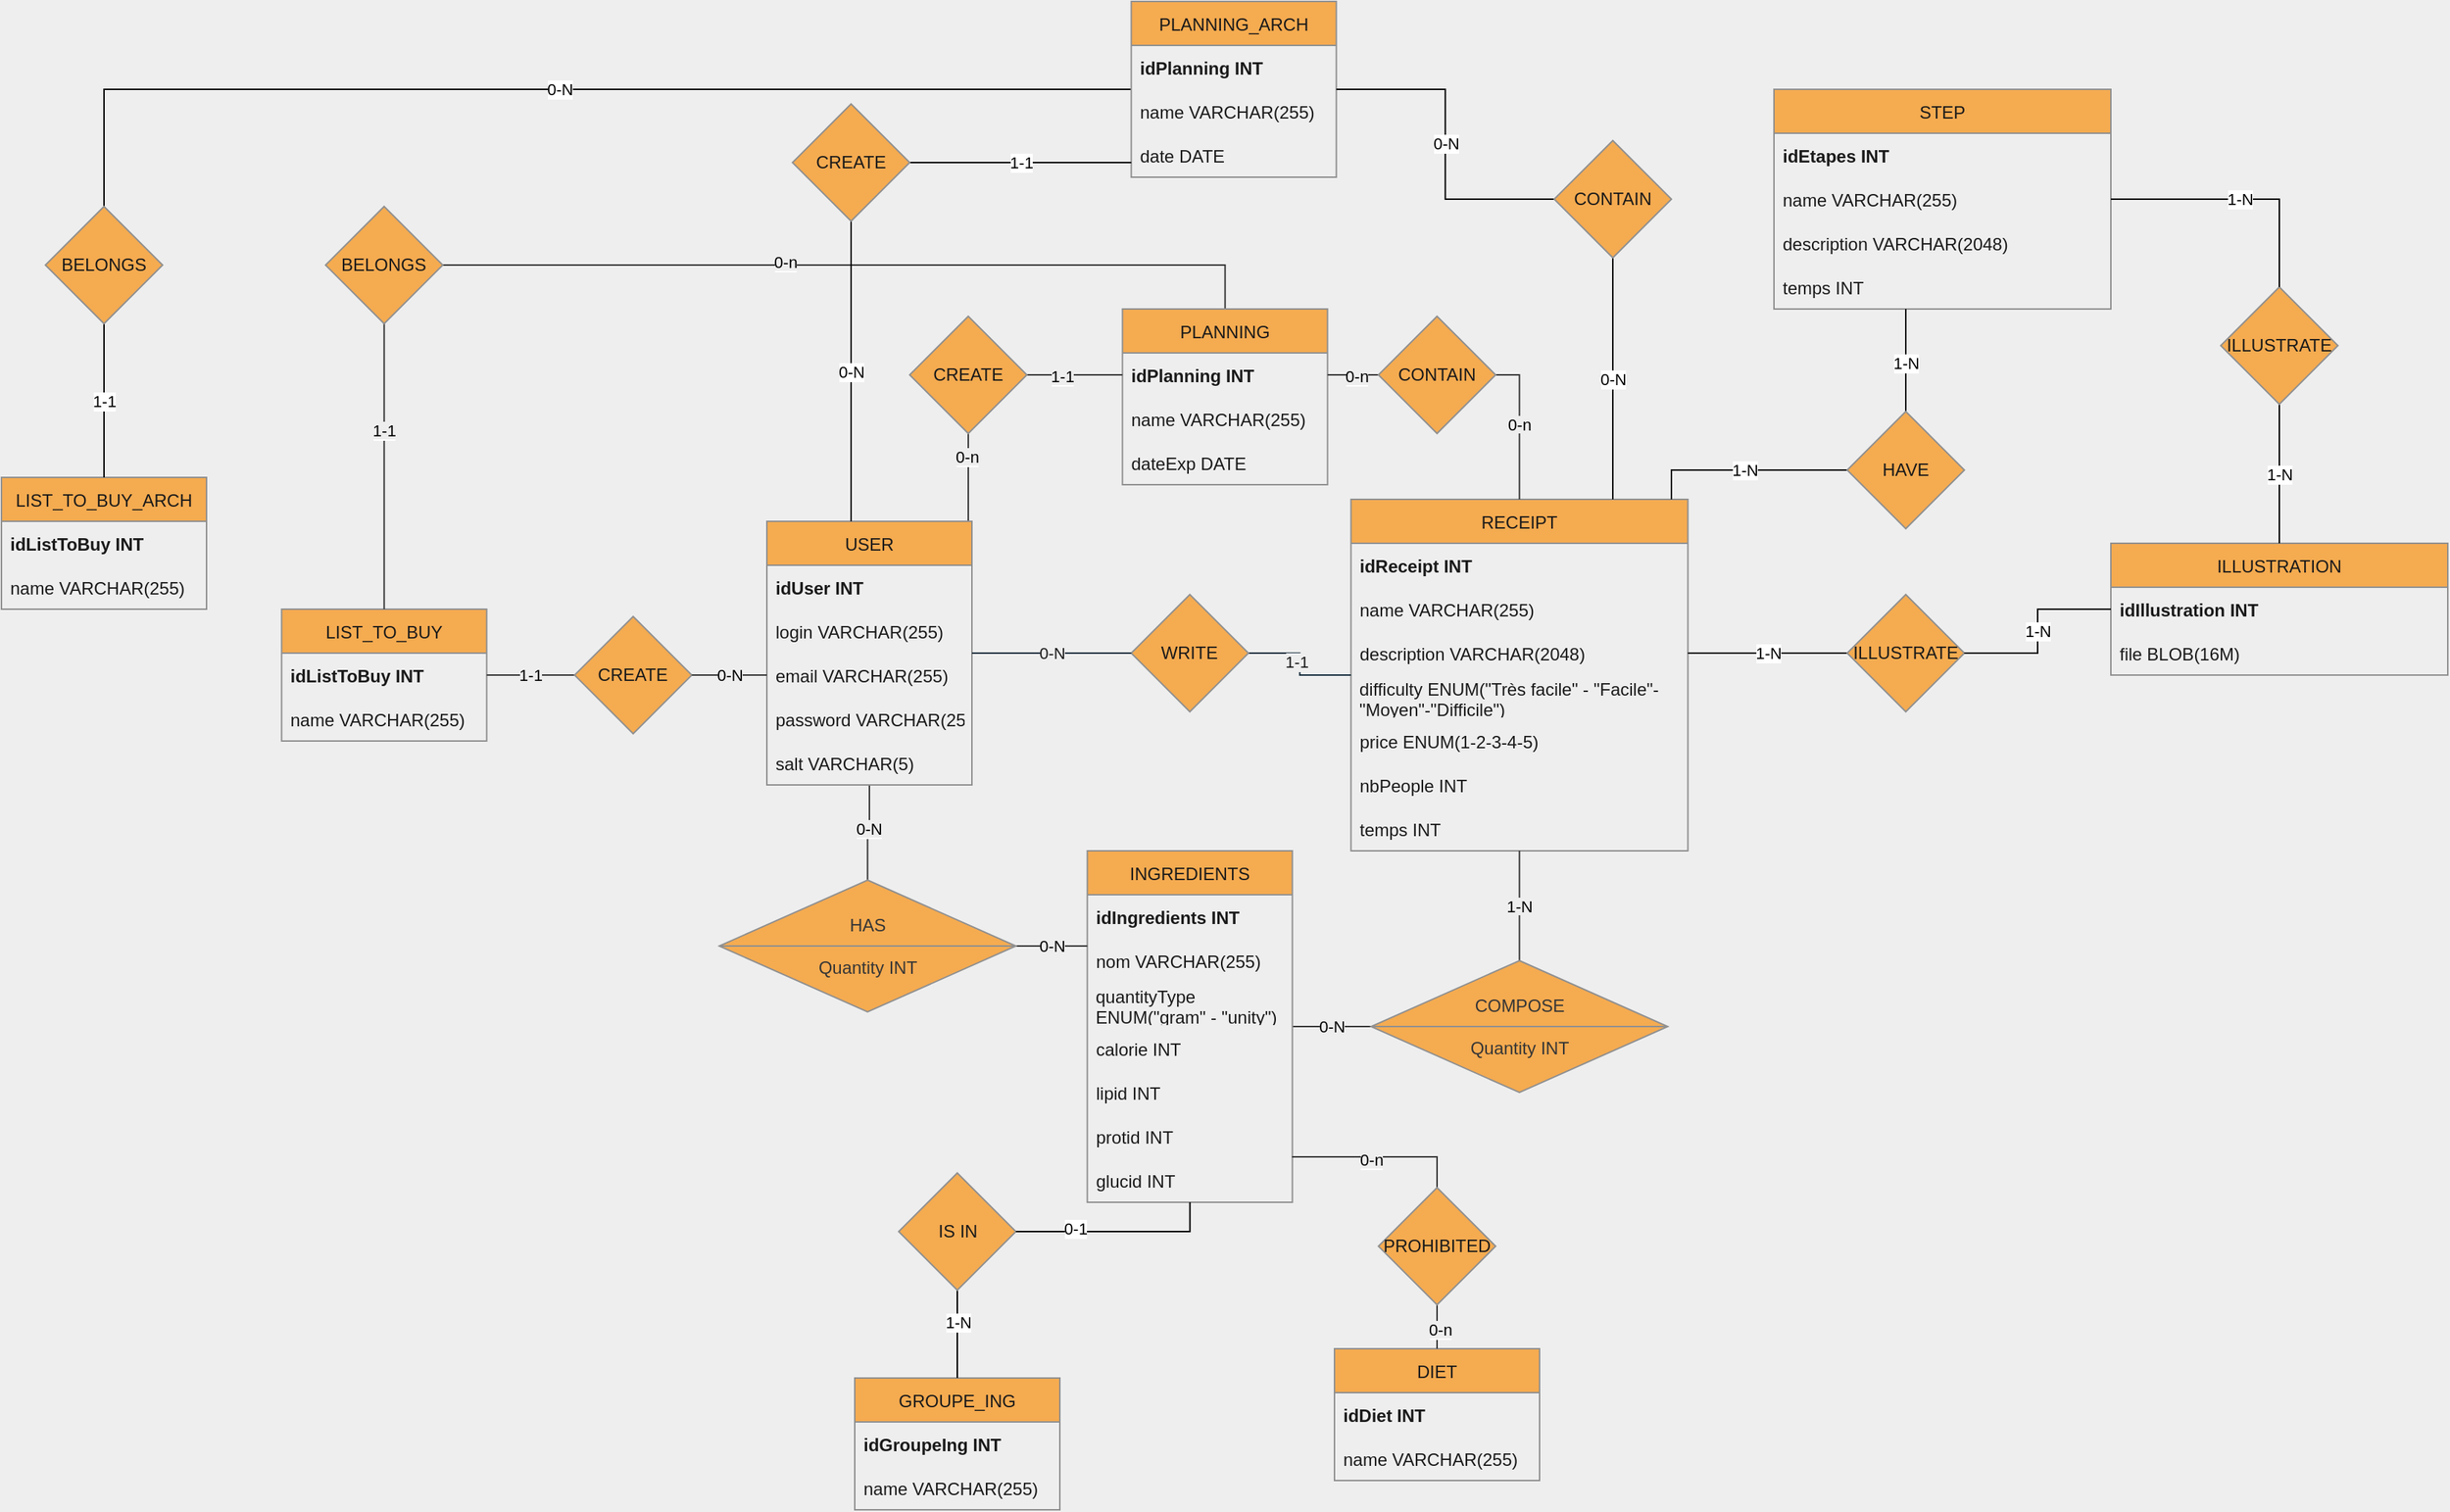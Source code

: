 <mxfile version="15.7.4" type="device"><diagram id="rFgYgqBjpNmbQjI6IxMQ" name="Page-1"><mxGraphModel dx="1877" dy="793" grid="1" gridSize="10" guides="1" tooltips="1" connect="1" arrows="1" fold="1" page="1" pageScale="1" pageWidth="827" pageHeight="1169" background="#EEEEEE" math="0" shadow="0"><root><mxCell id="0"/><mxCell id="1" parent="0"/><mxCell id="5yWl3aWnX0B7hsa8bxZU-1" value="RECEIPT" style="swimlane;fontStyle=0;childLayout=stackLayout;horizontal=1;startSize=30;horizontalStack=0;resizeParent=1;resizeParentMax=0;resizeLast=0;collapsible=1;marginBottom=0;fillColor=#F5AB50;strokeColor=#909090;fontColor=#1A1A1A;" parent="1" vertex="1"><mxGeometry x="431.25" y="380" width="230" height="240" as="geometry"/></mxCell><mxCell id="5yWl3aWnX0B7hsa8bxZU-2" value="idReceipt INT" style="text;strokeColor=none;fillColor=none;align=left;verticalAlign=middle;spacingLeft=4;spacingRight=4;overflow=hidden;points=[[0,0.5],[1,0.5]];portConstraint=eastwest;rotatable=0;fontStyle=1;fontColor=#1A1A1A;" parent="5yWl3aWnX0B7hsa8bxZU-1" vertex="1"><mxGeometry y="30" width="230" height="30" as="geometry"/></mxCell><mxCell id="5yWl3aWnX0B7hsa8bxZU-3" value="name VARCHAR(255)" style="text;strokeColor=none;fillColor=none;align=left;verticalAlign=middle;spacingLeft=4;spacingRight=4;overflow=hidden;points=[[0,0.5],[1,0.5]];portConstraint=eastwest;rotatable=0;fontColor=#1A1A1A;" parent="5yWl3aWnX0B7hsa8bxZU-1" vertex="1"><mxGeometry y="60" width="230" height="30" as="geometry"/></mxCell><mxCell id="5yWl3aWnX0B7hsa8bxZU-4" value="description VARCHAR(2048)" style="text;strokeColor=none;fillColor=none;align=left;verticalAlign=middle;spacingLeft=4;spacingRight=4;overflow=hidden;points=[[0,0.5],[1,0.5]];portConstraint=eastwest;rotatable=0;fontColor=#1A1A1A;" parent="5yWl3aWnX0B7hsa8bxZU-1" vertex="1"><mxGeometry y="90" width="230" height="30" as="geometry"/></mxCell><mxCell id="qTdNVKW0mfuUtBXvGdCX-17" value="difficulty ENUM(&quot;Très facile&quot; - &quot;Facile&quot;-&quot;Moyen&quot;-&quot;Difficile&quot;)" style="text;strokeColor=none;fillColor=none;align=left;verticalAlign=middle;spacingLeft=4;spacingRight=4;overflow=hidden;points=[[0,0.5],[1,0.5]];portConstraint=eastwest;rotatable=0;fontColor=#1A1A1A;whiteSpace=wrap;" parent="5yWl3aWnX0B7hsa8bxZU-1" vertex="1"><mxGeometry y="120" width="230" height="30" as="geometry"/></mxCell><mxCell id="qTdNVKW0mfuUtBXvGdCX-18" value="price ENUM(1-2-3-4-5)" style="text;strokeColor=none;fillColor=none;align=left;verticalAlign=middle;spacingLeft=4;spacingRight=4;overflow=hidden;points=[[0,0.5],[1,0.5]];portConstraint=eastwest;rotatable=0;fontColor=#1A1A1A;" parent="5yWl3aWnX0B7hsa8bxZU-1" vertex="1"><mxGeometry y="150" width="230" height="30" as="geometry"/></mxCell><mxCell id="77" value="nbPeople INT" style="text;strokeColor=none;fillColor=none;align=left;verticalAlign=middle;spacingLeft=4;spacingRight=4;overflow=hidden;points=[[0,0.5],[1,0.5]];portConstraint=eastwest;rotatable=0;fontColor=#1A1A1A;" parent="5yWl3aWnX0B7hsa8bxZU-1" vertex="1"><mxGeometry y="180" width="230" height="30" as="geometry"/></mxCell><mxCell id="10" value="temps INT" style="text;strokeColor=none;fillColor=none;align=left;verticalAlign=middle;spacingLeft=4;spacingRight=4;overflow=hidden;points=[[0,0.5],[1,0.5]];portConstraint=eastwest;rotatable=0;fontColor=#1A1A1A;" parent="5yWl3aWnX0B7hsa8bxZU-1" vertex="1"><mxGeometry y="210" width="230" height="30" as="geometry"/></mxCell><mxCell id="35" style="edgeStyle=orthogonalEdgeStyle;rounded=0;orthogonalLoop=1;jettySize=auto;html=1;labelBackgroundColor=none;fontColor=#000000;endArrow=none;endFill=0;strokeColor=#363636;" parent="1" source="qTdNVKW0mfuUtBXvGdCX-2" target="34" edge="1"><mxGeometry relative="1" as="geometry"><Array as="points"><mxPoint x="170" y="370"/><mxPoint x="170" y="370"/></Array></mxGeometry></mxCell><mxCell id="37" value="&lt;span style=&quot;background-color: rgb(238 , 238 , 238)&quot;&gt;0-n&lt;/span&gt;" style="edgeLabel;html=1;align=center;verticalAlign=middle;resizable=0;points=[];fontColor=#000000;" parent="35" vertex="1" connectable="0"><mxGeometry x="0.464" y="1" relative="1" as="geometry"><mxPoint as="offset"/></mxGeometry></mxCell><mxCell id="52" style="edgeStyle=orthogonalEdgeStyle;rounded=0;orthogonalLoop=1;jettySize=auto;html=1;labelBackgroundColor=none;fontColor=#000000;endArrow=none;endFill=0;strokeColor=#363636;" parent="1" source="qTdNVKW0mfuUtBXvGdCX-2" target="51" edge="1"><mxGeometry relative="1" as="geometry"/></mxCell><mxCell id="53" value="&lt;span style=&quot;background-color: rgb(238 , 238 , 238)&quot;&gt;0-N&lt;/span&gt;" style="edgeLabel;html=1;align=center;verticalAlign=middle;resizable=0;points=[];fontColor=#000000;" parent="52" vertex="1" connectable="0"><mxGeometry x="-0.099" y="-1" relative="1" as="geometry"><mxPoint as="offset"/></mxGeometry></mxCell><mxCell id="qTdNVKW0mfuUtBXvGdCX-2" value="USER" style="swimlane;fontStyle=0;childLayout=stackLayout;horizontal=1;startSize=30;horizontalStack=0;resizeParent=1;resizeParentMax=0;resizeLast=0;collapsible=1;marginBottom=0;fillColor=#F5AB50;strokeColor=#909090;fontColor=#1A1A1A;" parent="1" vertex="1"><mxGeometry x="32.5" y="395" width="140" height="180" as="geometry"/></mxCell><mxCell id="23" value="idUser INT" style="text;strokeColor=none;fillColor=none;align=left;verticalAlign=middle;spacingLeft=4;spacingRight=4;overflow=hidden;points=[[0,0.5],[1,0.5]];portConstraint=eastwest;rotatable=0;fontStyle=1;fontColor=#1A1A1A;" parent="qTdNVKW0mfuUtBXvGdCX-2" vertex="1"><mxGeometry y="30" width="140" height="30" as="geometry"/></mxCell><mxCell id="qTdNVKW0mfuUtBXvGdCX-3" value="login VARCHAR(255)" style="text;strokeColor=none;fillColor=none;align=left;verticalAlign=middle;spacingLeft=4;spacingRight=4;overflow=hidden;points=[[0,0.5],[1,0.5]];portConstraint=eastwest;rotatable=0;fontStyle=0;fontColor=#1A1A1A;" parent="qTdNVKW0mfuUtBXvGdCX-2" vertex="1"><mxGeometry y="60" width="140" height="30" as="geometry"/></mxCell><mxCell id="25" value="email VARCHAR(255)" style="text;strokeColor=none;fillColor=none;align=left;verticalAlign=middle;spacingLeft=4;spacingRight=4;overflow=hidden;points=[[0,0.5],[1,0.5]];portConstraint=eastwest;rotatable=0;fontStyle=0;fontColor=#1A1A1A;" parent="qTdNVKW0mfuUtBXvGdCX-2" vertex="1"><mxGeometry y="90" width="140" height="30" as="geometry"/></mxCell><mxCell id="26" value="password VARCHAR(255)" style="text;strokeColor=none;fillColor=none;align=left;verticalAlign=middle;spacingLeft=4;spacingRight=4;overflow=hidden;points=[[0,0.5],[1,0.5]];portConstraint=eastwest;rotatable=0;fontStyle=0;fontColor=#1A1A1A;" parent="qTdNVKW0mfuUtBXvGdCX-2" vertex="1"><mxGeometry y="120" width="140" height="30" as="geometry"/></mxCell><mxCell id="24" value="salt VARCHAR(5)" style="text;strokeColor=none;fillColor=none;align=left;verticalAlign=middle;spacingLeft=4;spacingRight=4;overflow=hidden;points=[[0,0.5],[1,0.5]];portConstraint=eastwest;rotatable=0;fontStyle=0;fontColor=#1A1A1A;" parent="qTdNVKW0mfuUtBXvGdCX-2" vertex="1"><mxGeometry y="150" width="140" height="30" as="geometry"/></mxCell><mxCell id="qTdNVKW0mfuUtBXvGdCX-9" style="edgeStyle=orthogonalEdgeStyle;rounded=0;orthogonalLoop=1;jettySize=auto;html=1;endArrow=none;endFill=0;jumpStyle=none;jumpSize=6;shadow=0;sketch=0;labelBackgroundColor=#EEEEEE;strokeColor=#182E3E;fontColor=#1A1A1A;" parent="1" source="qTdNVKW0mfuUtBXvGdCX-7" target="5yWl3aWnX0B7hsa8bxZU-1" edge="1"><mxGeometry relative="1" as="geometry"/></mxCell><mxCell id="qTdNVKW0mfuUtBXvGdCX-16" value="1-1" style="edgeLabel;html=1;align=center;verticalAlign=middle;resizable=0;points=[];labelBackgroundColor=#EEEEEE;fontColor=#1A1A1A;" parent="qTdNVKW0mfuUtBXvGdCX-9" vertex="1" connectable="0"><mxGeometry x="-0.033" y="-3" relative="1" as="geometry"><mxPoint as="offset"/></mxGeometry></mxCell><mxCell id="qTdNVKW0mfuUtBXvGdCX-7" value="WRITE" style="rhombus;whiteSpace=wrap;html=1;fontColor=#1A1A1A;fillColor=#F5AB50;strokeColor=#909090;" parent="1" vertex="1"><mxGeometry x="281.25" y="445" width="80" height="80" as="geometry"/></mxCell><mxCell id="qTdNVKW0mfuUtBXvGdCX-10" value="0-N" style="edgeStyle=orthogonalEdgeStyle;rounded=0;orthogonalLoop=1;jettySize=auto;html=1;endArrow=none;endFill=0;anchorPointDirection=1;labelBackgroundColor=#EEEEEE;strokeColor=#182E3E;fontColor=#1A1A1A;" parent="1" source="qTdNVKW0mfuUtBXvGdCX-7" target="qTdNVKW0mfuUtBXvGdCX-2" edge="1"><mxGeometry x="161.25" y="415" as="geometry"/></mxCell><mxCell id="9" value="&lt;span style=&quot;background-color: rgb(238 , 238 , 238)&quot;&gt;0-N&lt;/span&gt;" style="edgeStyle=orthogonalEdgeStyle;rounded=0;orthogonalLoop=1;jettySize=auto;html=1;labelBackgroundColor=none;fontColor=#000000;endArrow=none;endFill=0;strokeColor=#363636;" parent="1" source="2" target="6" edge="1"><mxGeometry relative="1" as="geometry"/></mxCell><mxCell id="2" value="INGREDIENTS" style="swimlane;fontStyle=0;childLayout=stackLayout;horizontal=1;startSize=30;horizontalStack=0;resizeParent=1;resizeParentMax=0;resizeLast=0;collapsible=1;marginBottom=0;fillColor=#F5AB50;strokeColor=#909090;fontColor=#1A1A1A;" parent="1" vertex="1"><mxGeometry x="251.25" y="620" width="140" height="240" as="geometry"/></mxCell><mxCell id="3" value="idIngredients INT" style="text;strokeColor=none;fillColor=none;align=left;verticalAlign=middle;spacingLeft=4;spacingRight=4;overflow=hidden;points=[[0,0.5],[1,0.5]];portConstraint=eastwest;rotatable=0;fontStyle=1;fontColor=#1A1A1A;" parent="2" vertex="1"><mxGeometry y="30" width="140" height="30" as="geometry"/></mxCell><mxCell id="4" value="nom VARCHAR(255)" style="text;strokeColor=none;fillColor=none;align=left;verticalAlign=middle;spacingLeft=4;spacingRight=4;overflow=hidden;points=[[0,0.5],[1,0.5]];portConstraint=eastwest;rotatable=0;fontStyle=0;fontColor=#1A1A1A;" parent="2" vertex="1"><mxGeometry y="60" width="140" height="30" as="geometry"/></mxCell><mxCell id="54" value="quantityType ENUM(&quot;gram&quot; - &quot;unity&quot;)" style="text;strokeColor=none;fillColor=none;align=left;verticalAlign=middle;spacingLeft=4;spacingRight=4;overflow=hidden;points=[[0,0.5],[1,0.5]];portConstraint=eastwest;rotatable=0;fontStyle=0;fontColor=#1A1A1A;whiteSpace=wrap;" parent="2" vertex="1"><mxGeometry y="90" width="140" height="30" as="geometry"/></mxCell><mxCell id="12" value="calorie INT" style="text;strokeColor=none;fillColor=none;align=left;verticalAlign=middle;spacingLeft=4;spacingRight=4;overflow=hidden;points=[[0,0.5],[1,0.5]];portConstraint=eastwest;rotatable=0;fontStyle=0;fontColor=#1A1A1A;" parent="2" vertex="1"><mxGeometry y="120" width="140" height="30" as="geometry"/></mxCell><mxCell id="11" value="lipid INT" style="text;strokeColor=none;fillColor=none;align=left;verticalAlign=middle;spacingLeft=4;spacingRight=4;overflow=hidden;points=[[0,0.5],[1,0.5]];portConstraint=eastwest;rotatable=0;fontStyle=0;fontColor=#1A1A1A;" parent="2" vertex="1"><mxGeometry y="150" width="140" height="30" as="geometry"/></mxCell><mxCell id="14" value="protid INT" style="text;strokeColor=none;fillColor=none;align=left;verticalAlign=middle;spacingLeft=4;spacingRight=4;overflow=hidden;points=[[0,0.5],[1,0.5]];portConstraint=eastwest;rotatable=0;fontStyle=0;fontColor=#1A1A1A;" parent="2" vertex="1"><mxGeometry y="180" width="140" height="30" as="geometry"/></mxCell><mxCell id="13" value="glucid INT" style="text;strokeColor=none;fillColor=none;align=left;verticalAlign=middle;spacingLeft=4;spacingRight=4;overflow=hidden;points=[[0,0.5],[1,0.5]];portConstraint=eastwest;rotatable=0;fontStyle=0;fontColor=#1A1A1A;" parent="2" vertex="1"><mxGeometry y="210" width="140" height="30" as="geometry"/></mxCell><mxCell id="7" value="&lt;font style=&quot;background-color: rgb(238 , 238 , 238)&quot;&gt;1-N&lt;/font&gt;" style="edgeStyle=orthogonalEdgeStyle;rounded=0;orthogonalLoop=1;jettySize=auto;html=1;exitX=0.5;exitY=0;exitDx=0;exitDy=0;strokeColor=#363636;endArrow=none;endFill=0;labelBackgroundColor=none;fontColor=#000000;" parent="1" source="6" target="5yWl3aWnX0B7hsa8bxZU-1" edge="1"><mxGeometry relative="1" as="geometry"/></mxCell><mxCell id="6" value="COMPOSE&lt;br&gt;&lt;br&gt;Quantity INT" style="shape=sortShape;perimeter=rhombusPerimeter;whiteSpace=wrap;html=1;fillColor=#F5AB50;strokeColor=#909090;fontColor=#363636;" parent="1" vertex="1"><mxGeometry x="445" y="695" width="202.5" height="90" as="geometry"/></mxCell><mxCell id="15" value="DIET" style="swimlane;fontStyle=0;childLayout=stackLayout;horizontal=1;startSize=30;horizontalStack=0;resizeParent=1;resizeParentMax=0;resizeLast=0;collapsible=1;marginBottom=0;fillColor=#F5AB50;strokeColor=#909090;fontColor=#1A1A1A;" parent="1" vertex="1"><mxGeometry x="420" y="960" width="140" height="90" as="geometry"/></mxCell><mxCell id="16" value="idDiet INT" style="text;strokeColor=none;fillColor=none;align=left;verticalAlign=middle;spacingLeft=4;spacingRight=4;overflow=hidden;points=[[0,0.5],[1,0.5]];portConstraint=eastwest;rotatable=0;fontStyle=1;fontColor=#1A1A1A;" parent="15" vertex="1"><mxGeometry y="30" width="140" height="30" as="geometry"/></mxCell><mxCell id="17" value="name VARCHAR(255)" style="text;strokeColor=none;fillColor=none;align=left;verticalAlign=middle;spacingLeft=4;spacingRight=4;overflow=hidden;points=[[0,0.5],[1,0.5]];portConstraint=eastwest;rotatable=0;fontStyle=0;fontColor=#1A1A1A;" parent="15" vertex="1"><mxGeometry y="60" width="140" height="30" as="geometry"/></mxCell><mxCell id="19" style="edgeStyle=orthogonalEdgeStyle;rounded=0;orthogonalLoop=1;jettySize=auto;html=1;labelBackgroundColor=none;fontColor=#000000;endArrow=none;endFill=0;strokeColor=#363636;entryX=0.998;entryY=-0.033;entryDx=0;entryDy=0;entryPerimeter=0;" parent="1" source="18" target="13" edge="1"><mxGeometry relative="1" as="geometry"><Array as="points"><mxPoint x="490" y="829"/></Array></mxGeometry></mxCell><mxCell id="20" value="&lt;span style=&quot;background-color: rgb(238 , 238 , 238)&quot;&gt;0-n&lt;/span&gt;" style="edgeLabel;html=1;align=center;verticalAlign=middle;resizable=0;points=[];fontColor=#000000;" parent="19" vertex="1" connectable="0"><mxGeometry x="0.111" y="2" relative="1" as="geometry"><mxPoint as="offset"/></mxGeometry></mxCell><mxCell id="21" style="edgeStyle=orthogonalEdgeStyle;rounded=0;orthogonalLoop=1;jettySize=auto;html=1;labelBackgroundColor=none;fontColor=#000000;endArrow=none;endFill=0;strokeColor=#363636;" parent="1" source="18" target="15" edge="1"><mxGeometry relative="1" as="geometry"/></mxCell><mxCell id="22" value="&lt;span style=&quot;background-color: rgb(238 , 238 , 238)&quot;&gt;0-n&lt;/span&gt;" style="edgeLabel;html=1;align=center;verticalAlign=middle;resizable=0;points=[];fontColor=#000000;" parent="21" vertex="1" connectable="0"><mxGeometry x="-0.083" y="-2" relative="1" as="geometry"><mxPoint as="offset"/></mxGeometry></mxCell><mxCell id="18" value="PROHIBITED" style="rhombus;whiteSpace=wrap;html=1;fontColor=#1A1A1A;fillColor=#F5AB50;strokeColor=#909090;" parent="1" vertex="1"><mxGeometry x="450" y="850" width="80" height="80" as="geometry"/></mxCell><mxCell id="72" style="edgeStyle=orthogonalEdgeStyle;rounded=0;orthogonalLoop=1;jettySize=auto;html=1;labelBackgroundColor=none;fontColor=#000000;endArrow=none;endFill=0;strokeColor=#363636;" parent="1" source="30" target="73" edge="1"><mxGeometry relative="1" as="geometry"><mxPoint x="-87.5" y="225" as="targetPoint"/><Array as="points"><mxPoint x="345" y="220"/></Array></mxGeometry></mxCell><mxCell id="76" value="&lt;span style=&quot;background-color: rgb(238 , 238 , 238)&quot;&gt;0-n&lt;/span&gt;" style="edgeLabel;html=1;align=center;verticalAlign=middle;resizable=0;points=[];fontColor=#000000;" parent="72" vertex="1" connectable="0"><mxGeometry x="0.178" y="-2" relative="1" as="geometry"><mxPoint x="1" as="offset"/></mxGeometry></mxCell><mxCell id="114" value="0-N" style="edgeStyle=orthogonalEdgeStyle;rounded=0;orthogonalLoop=1;jettySize=auto;html=1;labelBackgroundColor=#FFFFFF;fontColor=#000000;endArrow=none;endFill=0;strokeColor=#050505;" parent="1" source="121" target="112" edge="1"><mxGeometry relative="1" as="geometry"><Array as="points"><mxPoint x="-420" y="100"/></Array></mxGeometry></mxCell><mxCell id="30" value="PLANNING" style="swimlane;fontStyle=0;childLayout=stackLayout;horizontal=1;startSize=30;horizontalStack=0;resizeParent=1;resizeParentMax=0;resizeLast=0;collapsible=1;marginBottom=0;fillColor=#F5AB50;strokeColor=#909090;fontColor=#1A1A1A;" parent="1" vertex="1"><mxGeometry x="275.25" y="250" width="140" height="120" as="geometry"/></mxCell><mxCell id="31" value="idPlanning INT" style="text;strokeColor=none;fillColor=none;align=left;verticalAlign=middle;spacingLeft=4;spacingRight=4;overflow=hidden;points=[[0,0.5],[1,0.5]];portConstraint=eastwest;rotatable=0;fontStyle=1;fontColor=#1A1A1A;" parent="30" vertex="1"><mxGeometry y="30" width="140" height="30" as="geometry"/></mxCell><mxCell id="108" value="name VARCHAR(255)" style="text;strokeColor=none;fillColor=none;align=left;verticalAlign=middle;spacingLeft=4;spacingRight=4;overflow=hidden;points=[[0,0.5],[1,0.5]];portConstraint=eastwest;rotatable=0;fontStyle=0;fontColor=#1A1A1A;" parent="30" vertex="1"><mxGeometry y="60" width="140" height="30" as="geometry"/></mxCell><mxCell id="32" value="dateExp DATE" style="text;strokeColor=none;fillColor=none;align=left;verticalAlign=middle;spacingLeft=4;spacingRight=4;overflow=hidden;points=[[0,0.5],[1,0.5]];portConstraint=eastwest;rotatable=0;fontStyle=0;fontColor=#1A1A1A;" parent="30" vertex="1"><mxGeometry y="90" width="140" height="30" as="geometry"/></mxCell><mxCell id="36" style="edgeStyle=orthogonalEdgeStyle;rounded=0;orthogonalLoop=1;jettySize=auto;html=1;labelBackgroundColor=none;fontColor=#000000;endArrow=none;endFill=0;strokeColor=#363636;" parent="1" source="34" target="31" edge="1"><mxGeometry relative="1" as="geometry"/></mxCell><mxCell id="38" value="&lt;span style=&quot;background-color: rgb(238 , 238 , 238)&quot;&gt;1-1&lt;/span&gt;" style="edgeLabel;html=1;align=center;verticalAlign=middle;resizable=0;points=[];fontColor=#000000;" parent="36" vertex="1" connectable="0"><mxGeometry x="-0.274" y="-1" relative="1" as="geometry"><mxPoint as="offset"/></mxGeometry></mxCell><mxCell id="34" value="CREATE" style="rhombus;whiteSpace=wrap;html=1;fontColor=#1A1A1A;fillColor=#F5AB50;strokeColor=#909090;" parent="1" vertex="1"><mxGeometry x="130" y="255" width="80" height="80" as="geometry"/></mxCell><mxCell id="41" style="edgeStyle=orthogonalEdgeStyle;rounded=0;orthogonalLoop=1;jettySize=auto;html=1;labelBackgroundColor=none;fontColor=#000000;endArrow=none;endFill=0;strokeColor=#363636;" parent="1" source="40" target="31" edge="1"><mxGeometry relative="1" as="geometry"/></mxCell><mxCell id="44" value="&lt;span style=&quot;background-color: rgb(238 , 238 , 238)&quot;&gt;0-n&lt;/span&gt;" style="edgeLabel;html=1;align=center;verticalAlign=middle;resizable=0;points=[];fontColor=#000000;" parent="41" vertex="1" connectable="0"><mxGeometry x="0.088" y="-1" relative="1" as="geometry"><mxPoint as="offset"/></mxGeometry></mxCell><mxCell id="45" value="&lt;span style=&quot;background-color: rgb(238 , 238 , 238)&quot;&gt;0-n&lt;/span&gt;" style="edgeStyle=orthogonalEdgeStyle;rounded=0;orthogonalLoop=1;jettySize=auto;html=1;labelBackgroundColor=none;fontColor=#000000;endArrow=none;endFill=0;strokeColor=#363636;" parent="1" source="40" target="5yWl3aWnX0B7hsa8bxZU-1" edge="1"><mxGeometry relative="1" as="geometry"><Array as="points"><mxPoint x="546.25" y="355"/><mxPoint x="546.25" y="355"/></Array></mxGeometry></mxCell><mxCell id="40" value="CONTAIN" style="rhombus;whiteSpace=wrap;html=1;fontColor=#1A1A1A;fillColor=#F5AB50;strokeColor=#909090;" parent="1" vertex="1"><mxGeometry x="450" y="255" width="80" height="80" as="geometry"/></mxCell><mxCell id="50" value="&lt;span style=&quot;background-color: rgb(238 , 238 , 238)&quot;&gt;0-N&lt;/span&gt;" style="edgeStyle=orthogonalEdgeStyle;rounded=0;orthogonalLoop=1;jettySize=auto;html=1;labelBackgroundColor=none;fontColor=#000000;endArrow=none;endFill=0;strokeColor=#363636;" parent="1" source="51" target="2" edge="1"><mxGeometry relative="1" as="geometry"><mxPoint x="201.25" y="925" as="sourcePoint"/><Array as="points"><mxPoint x="240" y="685"/><mxPoint x="240" y="685"/></Array></mxGeometry></mxCell><mxCell id="51" value="HAS&lt;br&gt;&lt;br&gt;Quantity INT" style="shape=sortShape;perimeter=rhombusPerimeter;whiteSpace=wrap;html=1;fillColor=#F5AB50;strokeColor=#909090;fontColor=#363636;" parent="1" vertex="1"><mxGeometry y="640" width="202.5" height="90" as="geometry"/></mxCell><mxCell id="55" value="LIST_TO_BUY" style="swimlane;fontStyle=0;childLayout=stackLayout;horizontal=1;startSize=30;horizontalStack=0;resizeParent=1;resizeParentMax=0;resizeLast=0;collapsible=1;marginBottom=0;fillColor=#F5AB50;strokeColor=#909090;fontColor=#1A1A1A;" parent="1" vertex="1"><mxGeometry x="-298.75" y="455" width="140" height="90" as="geometry"/></mxCell><mxCell id="56" value="idListToBuy INT" style="text;strokeColor=none;fillColor=none;align=left;verticalAlign=middle;spacingLeft=4;spacingRight=4;overflow=hidden;points=[[0,0.5],[1,0.5]];portConstraint=eastwest;rotatable=0;fontStyle=1;fontColor=#1A1A1A;" parent="55" vertex="1"><mxGeometry y="30" width="140" height="30" as="geometry"/></mxCell><mxCell id="60" value="name VARCHAR(255)" style="text;strokeColor=none;fillColor=none;align=left;verticalAlign=middle;spacingLeft=4;spacingRight=4;overflow=hidden;points=[[0,0.5],[1,0.5]];portConstraint=eastwest;rotatable=0;fontStyle=0;fontColor=#1A1A1A;" parent="55" vertex="1"><mxGeometry y="60" width="140" height="30" as="geometry"/></mxCell><mxCell id="63" value="&lt;span style=&quot;background-color: rgb(238 , 238 , 238)&quot;&gt;1-1&lt;/span&gt;" style="edgeStyle=orthogonalEdgeStyle;rounded=0;orthogonalLoop=1;jettySize=auto;html=1;labelBackgroundColor=none;fontColor=#000000;endArrow=none;endFill=0;strokeColor=#363636;" parent="1" source="61" target="55" edge="1"><mxGeometry relative="1" as="geometry"><Array as="points"><mxPoint x="-108.75" y="500"/><mxPoint x="-108.75" y="500"/></Array></mxGeometry></mxCell><mxCell id="61" value="CREATE" style="rhombus;whiteSpace=wrap;html=1;fontColor=#1A1A1A;fillColor=#F5AB50;strokeColor=#909090;" parent="1" vertex="1"><mxGeometry x="-98.75" y="460" width="80" height="80" as="geometry"/></mxCell><mxCell id="62" value="&lt;span style=&quot;background-color: rgb(238 , 238 , 238)&quot;&gt;0-N&lt;/span&gt;" style="edgeStyle=orthogonalEdgeStyle;rounded=0;orthogonalLoop=1;jettySize=auto;html=1;labelBackgroundColor=none;fontColor=#000000;endArrow=none;endFill=0;strokeColor=#363636;" parent="1" source="25" target="61" edge="1"><mxGeometry relative="1" as="geometry"/></mxCell><mxCell id="74" style="edgeStyle=orthogonalEdgeStyle;rounded=0;orthogonalLoop=1;jettySize=auto;html=1;entryX=0.5;entryY=0;entryDx=0;entryDy=0;labelBackgroundColor=none;fontColor=#000000;endArrow=none;endFill=0;strokeColor=#363636;" parent="1" source="73" target="55" edge="1"><mxGeometry relative="1" as="geometry"/></mxCell><mxCell id="75" value="&lt;font style=&quot;background-color: rgb(238 , 238 , 238)&quot;&gt;1-1&lt;/font&gt;" style="edgeLabel;html=1;align=center;verticalAlign=middle;resizable=0;points=[];fontColor=#000000;" parent="74" vertex="1" connectable="0"><mxGeometry x="-0.257" y="-1" relative="1" as="geometry"><mxPoint as="offset"/></mxGeometry></mxCell><mxCell id="73" value="BELONGS" style="rhombus;whiteSpace=wrap;html=1;fontColor=#1A1A1A;fillColor=#F5AB50;strokeColor=#909090;" parent="1" vertex="1"><mxGeometry x="-268.75" y="180" width="80" height="80" as="geometry"/></mxCell><mxCell id="79" value="STEP" style="swimlane;fontStyle=0;childLayout=stackLayout;horizontal=1;startSize=30;horizontalStack=0;resizeParent=1;resizeParentMax=0;resizeLast=0;collapsible=1;marginBottom=0;fillColor=#F5AB50;strokeColor=#909090;fontColor=#1A1A1A;" parent="1" vertex="1"><mxGeometry x="720" y="100" width="230" height="150" as="geometry"/></mxCell><mxCell id="80" value="idEtapes INT" style="text;strokeColor=none;fillColor=none;align=left;verticalAlign=middle;spacingLeft=4;spacingRight=4;overflow=hidden;points=[[0,0.5],[1,0.5]];portConstraint=eastwest;rotatable=0;fontStyle=1;fontColor=#1A1A1A;" parent="79" vertex="1"><mxGeometry y="30" width="230" height="30" as="geometry"/></mxCell><mxCell id="81" value="name VARCHAR(255)" style="text;strokeColor=none;fillColor=none;align=left;verticalAlign=middle;spacingLeft=4;spacingRight=4;overflow=hidden;points=[[0,0.5],[1,0.5]];portConstraint=eastwest;rotatable=0;fontColor=#1A1A1A;" parent="79" vertex="1"><mxGeometry y="60" width="230" height="30" as="geometry"/></mxCell><mxCell id="82" value="description VARCHAR(2048)" style="text;strokeColor=none;fillColor=none;align=left;verticalAlign=middle;spacingLeft=4;spacingRight=4;overflow=hidden;points=[[0,0.5],[1,0.5]];portConstraint=eastwest;rotatable=0;fontColor=#1A1A1A;" parent="79" vertex="1"><mxGeometry y="90" width="230" height="30" as="geometry"/></mxCell><mxCell id="86" value="temps INT" style="text;strokeColor=none;fillColor=none;align=left;verticalAlign=middle;spacingLeft=4;spacingRight=4;overflow=hidden;points=[[0,0.5],[1,0.5]];portConstraint=eastwest;rotatable=0;fontColor=#1A1A1A;" parent="79" vertex="1"><mxGeometry y="120" width="230" height="30" as="geometry"/></mxCell><mxCell id="88" value="&lt;span style=&quot;background-color: rgb(255 , 255 , 255)&quot;&gt;&lt;font color=&quot;#000000&quot;&gt;1-N&lt;/font&gt;&lt;/span&gt;" style="edgeStyle=orthogonalEdgeStyle;rounded=0;orthogonalLoop=1;jettySize=auto;html=1;strokeColor=#050505;endArrow=none;endFill=0;" parent="1" source="87" target="5yWl3aWnX0B7hsa8bxZU-1" edge="1"><mxGeometry relative="1" as="geometry"><Array as="points"><mxPoint x="650" y="360"/></Array></mxGeometry></mxCell><mxCell id="89" style="edgeStyle=orthogonalEdgeStyle;rounded=0;orthogonalLoop=1;jettySize=auto;html=1;endArrow=none;endFill=0;strokeColor=#050505;" parent="1" source="87" target="79" edge="1"><mxGeometry relative="1" as="geometry"><Array as="points"><mxPoint x="810" y="270"/><mxPoint x="810" y="270"/></Array></mxGeometry></mxCell><mxCell id="90" value="1-N" style="edgeLabel;html=1;align=center;verticalAlign=middle;resizable=0;points=[];labelBackgroundColor=#FFFFFF;fontColor=#000000;" parent="89" vertex="1" connectable="0"><mxGeometry x="-0.05" relative="1" as="geometry"><mxPoint as="offset"/></mxGeometry></mxCell><mxCell id="87" value="HAVE" style="rhombus;whiteSpace=wrap;html=1;fontColor=#1A1A1A;fillColor=#F5AB50;strokeColor=#909090;" parent="1" vertex="1"><mxGeometry x="770" y="320" width="80" height="80" as="geometry"/></mxCell><mxCell id="92" value="ILLUSTRATION" style="swimlane;fontStyle=0;childLayout=stackLayout;horizontal=1;startSize=30;horizontalStack=0;resizeParent=1;resizeParentMax=0;resizeLast=0;collapsible=1;marginBottom=0;fillColor=#F5AB50;strokeColor=#909090;fontColor=#1A1A1A;" parent="1" vertex="1"><mxGeometry x="950" y="410" width="230" height="90" as="geometry"/></mxCell><mxCell id="93" value="idIllustration INT" style="text;strokeColor=none;fillColor=none;align=left;verticalAlign=middle;spacingLeft=4;spacingRight=4;overflow=hidden;points=[[0,0.5],[1,0.5]];portConstraint=eastwest;rotatable=0;fontStyle=1;fontColor=#1A1A1A;" parent="92" vertex="1"><mxGeometry y="30" width="230" height="30" as="geometry"/></mxCell><mxCell id="96" value="file BLOB(16M)" style="text;strokeColor=none;fillColor=none;align=left;verticalAlign=middle;spacingLeft=4;spacingRight=4;overflow=hidden;points=[[0,0.5],[1,0.5]];portConstraint=eastwest;rotatable=0;fontColor=#1A1A1A;" parent="92" vertex="1"><mxGeometry y="60" width="230" height="30" as="geometry"/></mxCell><mxCell id="100" value="1-N" style="edgeStyle=orthogonalEdgeStyle;rounded=0;orthogonalLoop=1;jettySize=auto;html=1;labelBackgroundColor=#FFFFFF;fontColor=#000000;endArrow=none;endFill=0;strokeColor=#050505;" parent="1" source="97" target="5yWl3aWnX0B7hsa8bxZU-4" edge="1"><mxGeometry relative="1" as="geometry"/></mxCell><mxCell id="97" value="ILLUSTRATE" style="rhombus;whiteSpace=wrap;html=1;fontColor=#1A1A1A;fillColor=#F5AB50;strokeColor=#909090;" parent="1" vertex="1"><mxGeometry x="770" y="445" width="80" height="80" as="geometry"/></mxCell><mxCell id="104" value="1-N" style="edgeStyle=orthogonalEdgeStyle;rounded=0;orthogonalLoop=1;jettySize=auto;html=1;labelBackgroundColor=#FFFFFF;fontColor=#000000;endArrow=none;endFill=0;strokeColor=#050505;" parent="1" source="101" target="92" edge="1"><mxGeometry relative="1" as="geometry"/></mxCell><mxCell id="101" value="ILLUSTRATE" style="rhombus;whiteSpace=wrap;html=1;fontColor=#1A1A1A;fillColor=#F5AB50;strokeColor=#909090;" parent="1" vertex="1"><mxGeometry x="1025" y="235" width="80" height="80" as="geometry"/></mxCell><mxCell id="103" value="1-N" style="edgeStyle=orthogonalEdgeStyle;rounded=0;orthogonalLoop=1;jettySize=auto;html=1;labelBackgroundColor=#FFFFFF;fontColor=#000000;endArrow=none;endFill=0;strokeColor=#050505;" parent="1" source="81" target="101" edge="1"><mxGeometry relative="1" as="geometry"/></mxCell><mxCell id="109" value="LIST_TO_BUY_ARCH" style="swimlane;fontStyle=0;childLayout=stackLayout;horizontal=1;startSize=30;horizontalStack=0;resizeParent=1;resizeParentMax=0;resizeLast=0;collapsible=1;marginBottom=0;fillColor=#F5AB50;strokeColor=#909090;fontColor=#1A1A1A;" parent="1" vertex="1"><mxGeometry x="-490" y="365" width="140" height="90" as="geometry"/></mxCell><mxCell id="110" value="idListToBuy INT" style="text;strokeColor=none;fillColor=none;align=left;verticalAlign=middle;spacingLeft=4;spacingRight=4;overflow=hidden;points=[[0,0.5],[1,0.5]];portConstraint=eastwest;rotatable=0;fontStyle=1;fontColor=#1A1A1A;" parent="109" vertex="1"><mxGeometry y="30" width="140" height="30" as="geometry"/></mxCell><mxCell id="111" value="name VARCHAR(255)" style="text;strokeColor=none;fillColor=none;align=left;verticalAlign=middle;spacingLeft=4;spacingRight=4;overflow=hidden;points=[[0,0.5],[1,0.5]];portConstraint=eastwest;rotatable=0;fontStyle=0;fontColor=#1A1A1A;" parent="109" vertex="1"><mxGeometry y="60" width="140" height="30" as="geometry"/></mxCell><mxCell id="115" value="1-1" style="edgeStyle=orthogonalEdgeStyle;rounded=0;orthogonalLoop=1;jettySize=auto;html=1;entryX=0.5;entryY=0;entryDx=0;entryDy=0;labelBackgroundColor=#FFFFFF;fontColor=#000000;endArrow=none;endFill=0;strokeColor=#050505;" parent="1" source="112" target="109" edge="1"><mxGeometry relative="1" as="geometry"/></mxCell><mxCell id="112" value="BELONGS" style="rhombus;whiteSpace=wrap;html=1;fontColor=#1A1A1A;fillColor=#F5AB50;strokeColor=#909090;" parent="1" vertex="1"><mxGeometry x="-460" y="180" width="80" height="80" as="geometry"/></mxCell><mxCell id="121" value="PLANNING_ARCH" style="swimlane;fontStyle=0;childLayout=stackLayout;horizontal=1;startSize=30;horizontalStack=0;resizeParent=1;resizeParentMax=0;resizeLast=0;collapsible=1;marginBottom=0;fillColor=#F5AB50;strokeColor=#909090;fontColor=#1A1A1A;" parent="1" vertex="1"><mxGeometry x="281.25" y="40" width="140" height="120" as="geometry"/></mxCell><mxCell id="122" value="idPlanning INT" style="text;strokeColor=none;fillColor=none;align=left;verticalAlign=middle;spacingLeft=4;spacingRight=4;overflow=hidden;points=[[0,0.5],[1,0.5]];portConstraint=eastwest;rotatable=0;fontStyle=1;fontColor=#1A1A1A;" parent="121" vertex="1"><mxGeometry y="30" width="140" height="30" as="geometry"/></mxCell><mxCell id="123" value="name VARCHAR(255)" style="text;strokeColor=none;fillColor=none;align=left;verticalAlign=middle;spacingLeft=4;spacingRight=4;overflow=hidden;points=[[0,0.5],[1,0.5]];portConstraint=eastwest;rotatable=0;fontStyle=0;fontColor=#1A1A1A;" parent="121" vertex="1"><mxGeometry y="60" width="140" height="30" as="geometry"/></mxCell><mxCell id="124" value="date DATE" style="text;strokeColor=none;fillColor=none;align=left;verticalAlign=middle;spacingLeft=4;spacingRight=4;overflow=hidden;points=[[0,0.5],[1,0.5]];portConstraint=eastwest;rotatable=0;fontStyle=0;fontColor=#1A1A1A;" parent="121" vertex="1"><mxGeometry y="90" width="140" height="30" as="geometry"/></mxCell><mxCell id="132" value="0-N" style="edgeStyle=orthogonalEdgeStyle;rounded=0;orthogonalLoop=1;jettySize=auto;html=1;labelBackgroundColor=#FFFFFF;fontColor=#000000;endArrow=none;endFill=0;strokeColor=#050505;" parent="1" source="131" target="5yWl3aWnX0B7hsa8bxZU-1" edge="1"><mxGeometry relative="1" as="geometry"><Array as="points"><mxPoint x="610" y="340"/><mxPoint x="610" y="340"/></Array></mxGeometry></mxCell><mxCell id="134" value="0-N" style="edgeStyle=orthogonalEdgeStyle;rounded=0;orthogonalLoop=1;jettySize=auto;html=1;labelBackgroundColor=#FFFFFF;fontColor=#000000;endArrow=none;endFill=0;strokeColor=#050505;" parent="1" source="131" target="121" edge="1"><mxGeometry relative="1" as="geometry"/></mxCell><mxCell id="131" value="CONTAIN" style="rhombus;whiteSpace=wrap;html=1;fontColor=#1A1A1A;fillColor=#F5AB50;strokeColor=#909090;" parent="1" vertex="1"><mxGeometry x="570" y="135" width="80" height="80" as="geometry"/></mxCell><mxCell id="136" value="1-1" style="edgeStyle=orthogonalEdgeStyle;rounded=0;orthogonalLoop=1;jettySize=auto;html=1;labelBackgroundColor=#FFFFFF;fontColor=#000000;endArrow=none;endFill=0;strokeColor=#050505;" parent="1" source="135" target="121" edge="1"><mxGeometry relative="1" as="geometry"><Array as="points"><mxPoint x="250" y="150"/><mxPoint x="250" y="150"/></Array></mxGeometry></mxCell><mxCell id="138" value="0-N" style="edgeStyle=orthogonalEdgeStyle;rounded=0;orthogonalLoop=1;jettySize=auto;html=1;labelBackgroundColor=#FFFFFF;fontColor=#000000;endArrow=none;endFill=0;strokeColor=#050505;" parent="1" source="135" target="qTdNVKW0mfuUtBXvGdCX-2" edge="1"><mxGeometry relative="1" as="geometry"><Array as="points"><mxPoint x="90" y="340"/><mxPoint x="90" y="340"/></Array></mxGeometry></mxCell><mxCell id="135" value="CREATE" style="rhombus;whiteSpace=wrap;html=1;fontColor=#1A1A1A;fillColor=#F5AB50;strokeColor=#909090;" parent="1" vertex="1"><mxGeometry x="50" y="110" width="80" height="80" as="geometry"/></mxCell><mxCell id="nDa0Xpvz2BD6xdaxwcuN-138" value="1-N" style="edgeStyle=orthogonalEdgeStyle;rounded=0;orthogonalLoop=1;jettySize=auto;html=1;endArrow=none;endFill=0;" edge="1" parent="1" source="93" target="97"><mxGeometry relative="1" as="geometry"/></mxCell><mxCell id="nDa0Xpvz2BD6xdaxwcuN-139" value="GROUPE_ING" style="swimlane;fontStyle=0;childLayout=stackLayout;horizontal=1;startSize=30;horizontalStack=0;resizeParent=1;resizeParentMax=0;resizeLast=0;collapsible=1;marginBottom=0;fillColor=#F5AB50;strokeColor=#909090;fontColor=#1A1A1A;" vertex="1" parent="1"><mxGeometry x="92.5" y="980" width="140" height="90" as="geometry"/></mxCell><mxCell id="nDa0Xpvz2BD6xdaxwcuN-140" value="idGroupeIng INT" style="text;strokeColor=none;fillColor=none;align=left;verticalAlign=middle;spacingLeft=4;spacingRight=4;overflow=hidden;points=[[0,0.5],[1,0.5]];portConstraint=eastwest;rotatable=0;fontStyle=1;fontColor=#1A1A1A;" vertex="1" parent="nDa0Xpvz2BD6xdaxwcuN-139"><mxGeometry y="30" width="140" height="30" as="geometry"/></mxCell><mxCell id="nDa0Xpvz2BD6xdaxwcuN-141" value="name VARCHAR(255)" style="text;strokeColor=none;fillColor=none;align=left;verticalAlign=middle;spacingLeft=4;spacingRight=4;overflow=hidden;points=[[0,0.5],[1,0.5]];portConstraint=eastwest;rotatable=0;fontStyle=0;fontColor=#1A1A1A;" vertex="1" parent="nDa0Xpvz2BD6xdaxwcuN-139"><mxGeometry y="60" width="140" height="30" as="geometry"/></mxCell><mxCell id="nDa0Xpvz2BD6xdaxwcuN-144" style="edgeStyle=orthogonalEdgeStyle;rounded=0;orthogonalLoop=1;jettySize=auto;html=1;endArrow=none;endFill=0;" edge="1" parent="1" source="nDa0Xpvz2BD6xdaxwcuN-142" target="nDa0Xpvz2BD6xdaxwcuN-139"><mxGeometry relative="1" as="geometry"/></mxCell><mxCell id="nDa0Xpvz2BD6xdaxwcuN-145" value="1-N" style="edgeLabel;html=1;align=center;verticalAlign=middle;resizable=0;points=[];" vertex="1" connectable="0" parent="nDa0Xpvz2BD6xdaxwcuN-144"><mxGeometry x="-0.267" relative="1" as="geometry"><mxPoint as="offset"/></mxGeometry></mxCell><mxCell id="nDa0Xpvz2BD6xdaxwcuN-142" value="IS IN" style="rhombus;whiteSpace=wrap;html=1;fontColor=#1A1A1A;fillColor=#F5AB50;strokeColor=#909090;" vertex="1" parent="1"><mxGeometry x="122.5" y="840" width="80" height="80" as="geometry"/></mxCell><mxCell id="nDa0Xpvz2BD6xdaxwcuN-143" style="edgeStyle=orthogonalEdgeStyle;rounded=0;orthogonalLoop=1;jettySize=auto;html=1;endArrow=none;endFill=0;" edge="1" parent="1" source="13" target="nDa0Xpvz2BD6xdaxwcuN-142"><mxGeometry relative="1" as="geometry"><Array as="points"><mxPoint x="321" y="880"/></Array></mxGeometry></mxCell><mxCell id="nDa0Xpvz2BD6xdaxwcuN-146" value="0-1" style="edgeLabel;html=1;align=center;verticalAlign=middle;resizable=0;points=[];" vertex="1" connectable="0" parent="nDa0Xpvz2BD6xdaxwcuN-143"><mxGeometry x="0.416" y="-2" relative="1" as="geometry"><mxPoint as="offset"/></mxGeometry></mxCell></root></mxGraphModel></diagram></mxfile>
